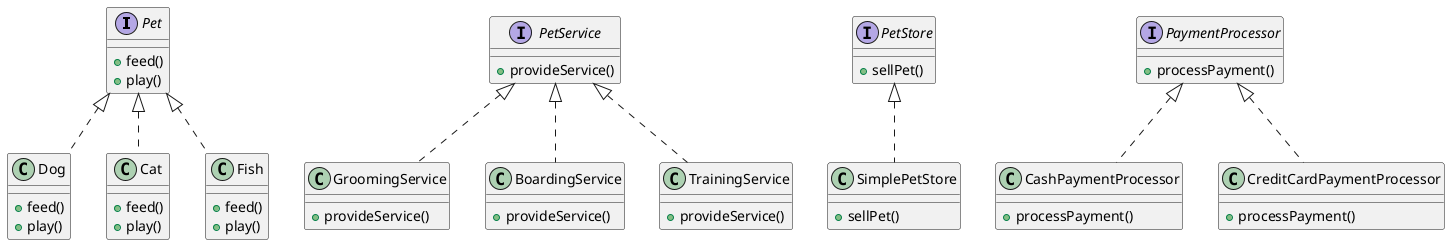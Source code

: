@startuml

interface Pet {
    + feed()
    + play()
}

class Dog {
    + feed()
    + play()
}

class Cat {
    + feed()
    + play()
}

class Fish {
    + feed()
    + play()
}

interface PetService {
    + provideService()
}

class GroomingService {
    + provideService()
}

class BoardingService {
    + provideService()
}

class TrainingService {
    + provideService()
}

interface PetStore {
    + sellPet()
}

class SimplePetStore {
    + sellPet()
}

interface PaymentProcessor {
    + processPayment()
}

class CashPaymentProcessor {
    + processPayment()
}

class CreditCardPaymentProcessor {
    + processPayment()
}

Pet <|.. Dog
Pet <|.. Cat
Pet <|.. Fish

PetService <|.. GroomingService
PetService <|.. BoardingService
PetService <|.. TrainingService

PetStore <|.. SimplePetStore

PaymentProcessor <|.. CashPaymentProcessor
PaymentProcessor <|.. CreditCardPaymentProcessor

@enduml
